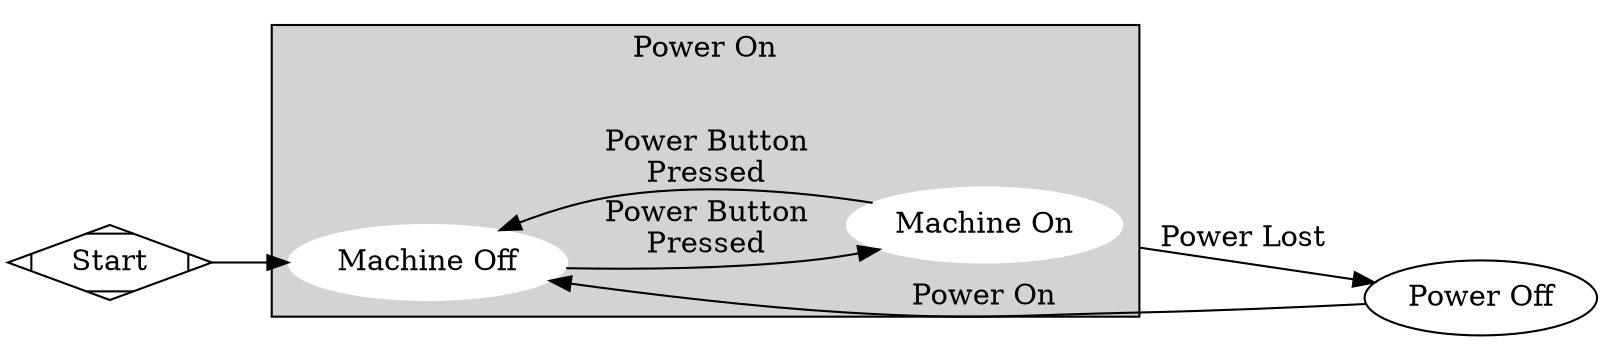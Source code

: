 // XSM Tutorial - Extended State Machine Tutorial
// Basic Extended State Machine, Super - Graphviz Dot
// Directed Graph
digraph G {
    rankdir=LR; // Left to Right, instead of Top to Bottom
    //nodesep=.55; // Ensure nodes are separated by at least .55... units?
    overlap=false; // Nodes are not allowed to overlap.
    compound=true; // Allow edges between clusters
    
    subgraph cluster0 {
        // Subgraph attributes.
        label = "Power On";
        style="filled";
        
        // All Nodes in the Subgraph will have the following properties:
        node [style="filled", color="white"];
        
        // Declare nodes (since we need to label them)
        m_OFF [label="Machine Off"]
        m_ON [label="Machine On"]
        
        edge [label = "Power Button\nPressed"];
        m_OFF -> m_ON;
        
        edge [label = "Power Button\nPressed"];
        m_ON -> m_OFF;
    }

    Start [shape=Mdiamond];
    p_OFF [label="Power Off"];

    edge [label = ""];
    Start -> m_OFF;
    
    edge [label = "Power Lost", ltail = cluster0];
    m_ON -> p_OFF;
    
    // Increased the weight here to allow for more label readability.
    edge [label = "Power On"];//, weight=2.5];
    p_OFF -> m_OFF;
}
